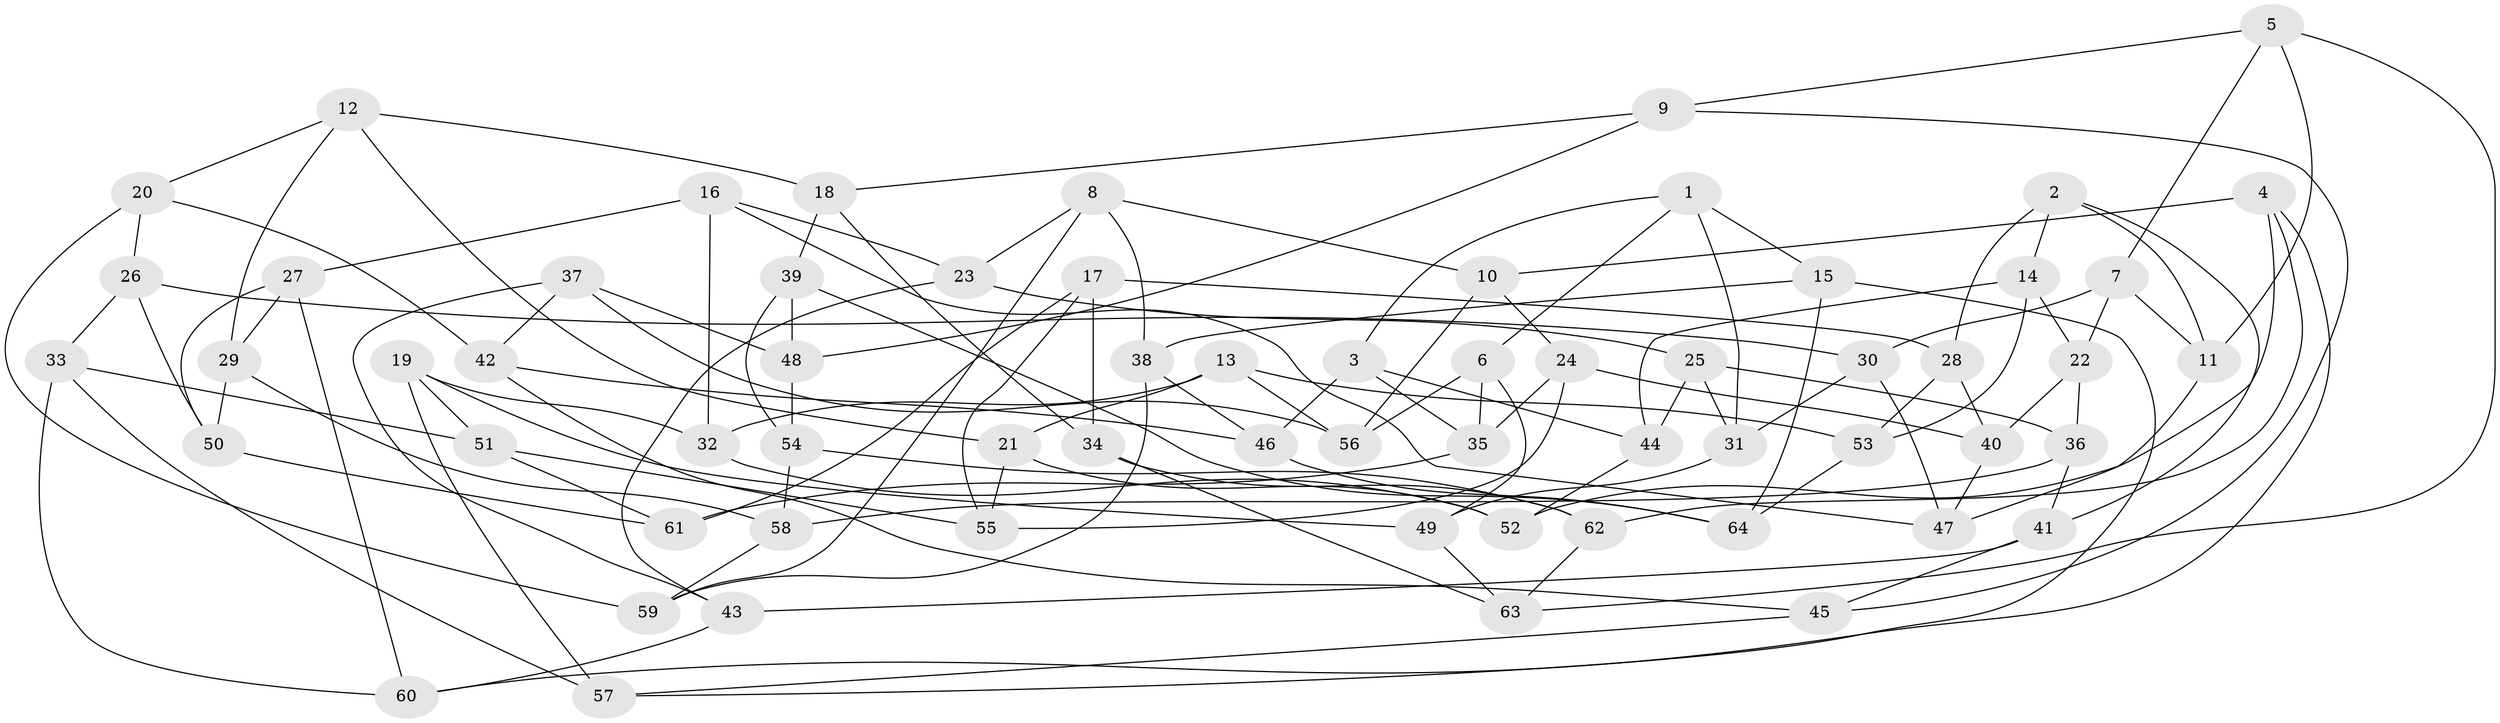 // coarse degree distribution, {10: 0.038461538461538464, 7: 0.07692307692307693, 8: 0.11538461538461539, 9: 0.19230769230769232, 4: 0.3076923076923077, 3: 0.23076923076923078, 5: 0.038461538461538464}
// Generated by graph-tools (version 1.1) at 2025/53/03/04/25 22:53:42]
// undirected, 64 vertices, 128 edges
graph export_dot {
  node [color=gray90,style=filled];
  1;
  2;
  3;
  4;
  5;
  6;
  7;
  8;
  9;
  10;
  11;
  12;
  13;
  14;
  15;
  16;
  17;
  18;
  19;
  20;
  21;
  22;
  23;
  24;
  25;
  26;
  27;
  28;
  29;
  30;
  31;
  32;
  33;
  34;
  35;
  36;
  37;
  38;
  39;
  40;
  41;
  42;
  43;
  44;
  45;
  46;
  47;
  48;
  49;
  50;
  51;
  52;
  53;
  54;
  55;
  56;
  57;
  58;
  59;
  60;
  61;
  62;
  63;
  64;
  1 -- 6;
  1 -- 31;
  1 -- 3;
  1 -- 15;
  2 -- 14;
  2 -- 11;
  2 -- 41;
  2 -- 28;
  3 -- 46;
  3 -- 35;
  3 -- 44;
  4 -- 10;
  4 -- 60;
  4 -- 52;
  4 -- 62;
  5 -- 63;
  5 -- 11;
  5 -- 7;
  5 -- 9;
  6 -- 56;
  6 -- 49;
  6 -- 35;
  7 -- 30;
  7 -- 11;
  7 -- 22;
  8 -- 38;
  8 -- 23;
  8 -- 59;
  8 -- 10;
  9 -- 48;
  9 -- 45;
  9 -- 18;
  10 -- 24;
  10 -- 56;
  11 -- 47;
  12 -- 21;
  12 -- 29;
  12 -- 20;
  12 -- 18;
  13 -- 21;
  13 -- 32;
  13 -- 56;
  13 -- 53;
  14 -- 44;
  14 -- 53;
  14 -- 22;
  15 -- 38;
  15 -- 57;
  15 -- 64;
  16 -- 47;
  16 -- 32;
  16 -- 23;
  16 -- 27;
  17 -- 55;
  17 -- 28;
  17 -- 61;
  17 -- 34;
  18 -- 39;
  18 -- 34;
  19 -- 51;
  19 -- 57;
  19 -- 32;
  19 -- 49;
  20 -- 59;
  20 -- 42;
  20 -- 26;
  21 -- 52;
  21 -- 55;
  22 -- 40;
  22 -- 36;
  23 -- 43;
  23 -- 25;
  24 -- 35;
  24 -- 40;
  24 -- 55;
  25 -- 44;
  25 -- 36;
  25 -- 31;
  26 -- 50;
  26 -- 30;
  26 -- 33;
  27 -- 29;
  27 -- 60;
  27 -- 50;
  28 -- 40;
  28 -- 53;
  29 -- 58;
  29 -- 50;
  30 -- 47;
  30 -- 31;
  31 -- 49;
  32 -- 52;
  33 -- 57;
  33 -- 51;
  33 -- 60;
  34 -- 63;
  34 -- 62;
  35 -- 61;
  36 -- 41;
  36 -- 58;
  37 -- 42;
  37 -- 43;
  37 -- 56;
  37 -- 48;
  38 -- 46;
  38 -- 59;
  39 -- 64;
  39 -- 54;
  39 -- 48;
  40 -- 47;
  41 -- 45;
  41 -- 43;
  42 -- 45;
  42 -- 46;
  43 -- 60;
  44 -- 52;
  45 -- 57;
  46 -- 64;
  48 -- 54;
  49 -- 63;
  50 -- 61;
  51 -- 55;
  51 -- 61;
  53 -- 64;
  54 -- 62;
  54 -- 58;
  58 -- 59;
  62 -- 63;
}
